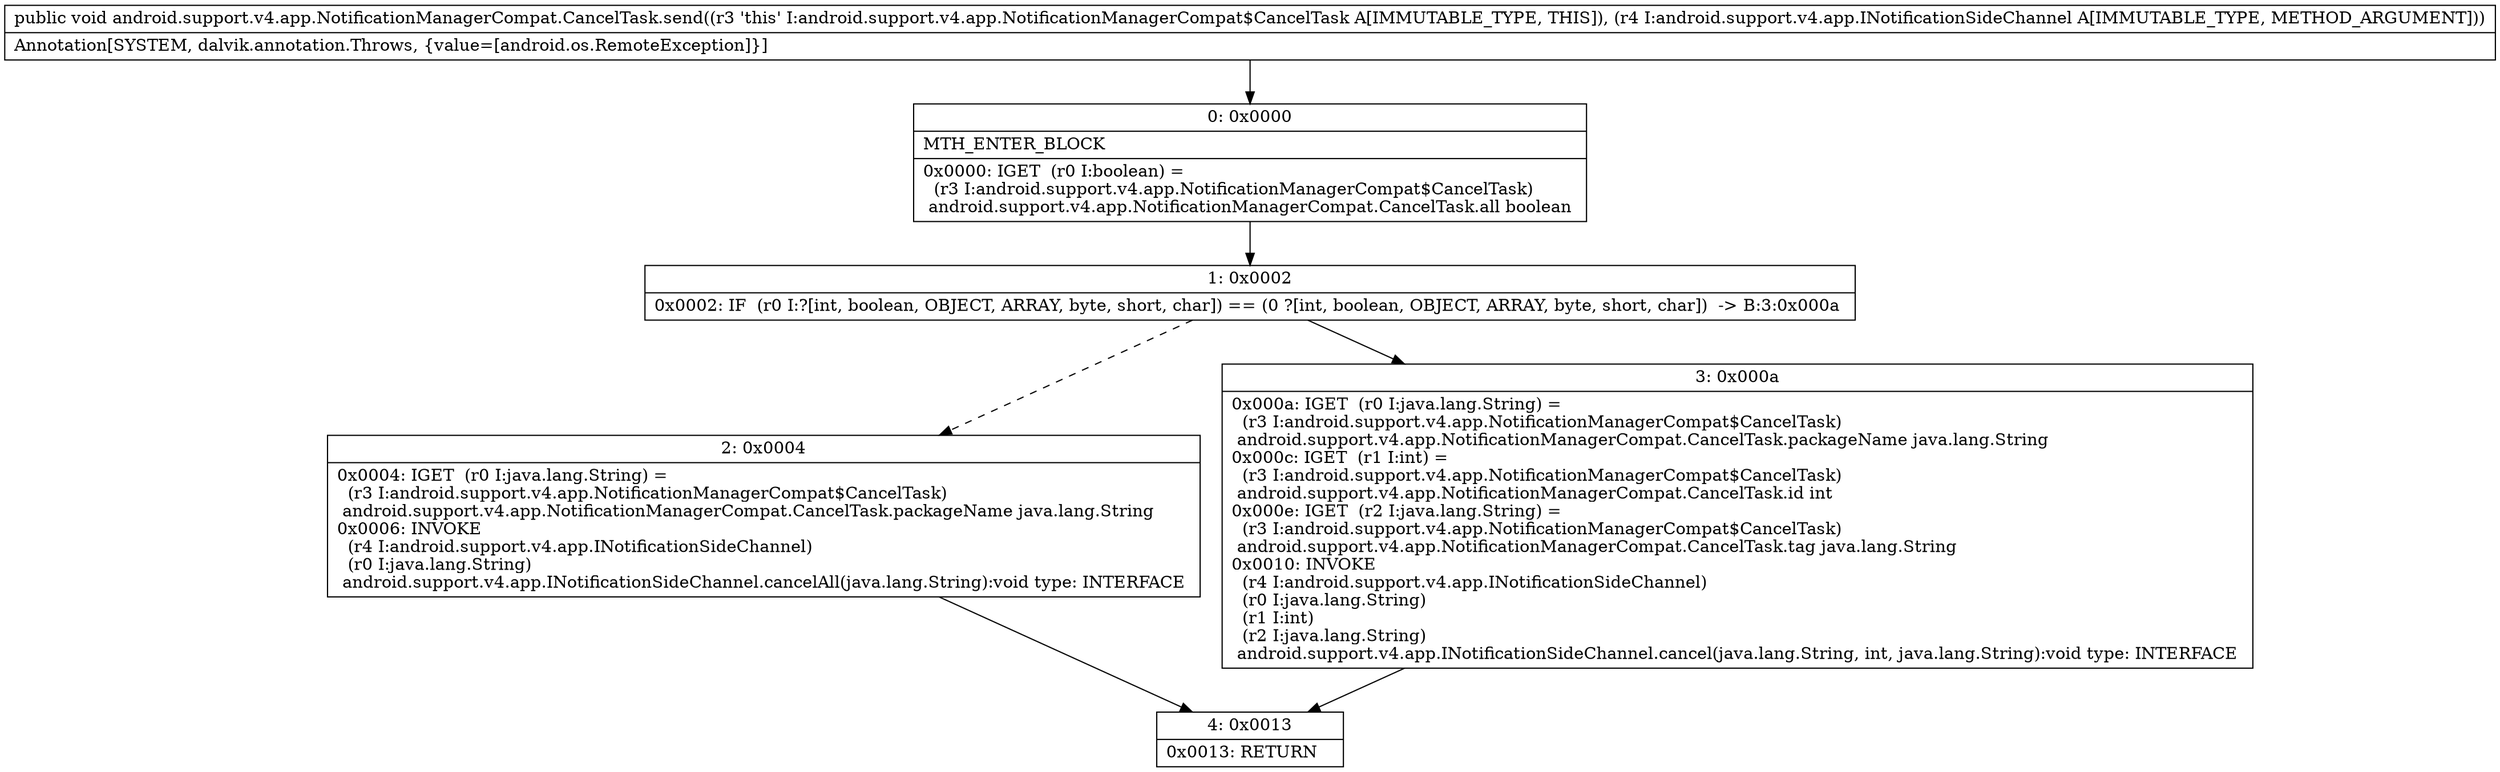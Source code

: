 digraph "CFG forandroid.support.v4.app.NotificationManagerCompat.CancelTask.send(Landroid\/support\/v4\/app\/INotificationSideChannel;)V" {
Node_0 [shape=record,label="{0\:\ 0x0000|MTH_ENTER_BLOCK\l|0x0000: IGET  (r0 I:boolean) = \l  (r3 I:android.support.v4.app.NotificationManagerCompat$CancelTask)\l android.support.v4.app.NotificationManagerCompat.CancelTask.all boolean \l}"];
Node_1 [shape=record,label="{1\:\ 0x0002|0x0002: IF  (r0 I:?[int, boolean, OBJECT, ARRAY, byte, short, char]) == (0 ?[int, boolean, OBJECT, ARRAY, byte, short, char])  \-\> B:3:0x000a \l}"];
Node_2 [shape=record,label="{2\:\ 0x0004|0x0004: IGET  (r0 I:java.lang.String) = \l  (r3 I:android.support.v4.app.NotificationManagerCompat$CancelTask)\l android.support.v4.app.NotificationManagerCompat.CancelTask.packageName java.lang.String \l0x0006: INVOKE  \l  (r4 I:android.support.v4.app.INotificationSideChannel)\l  (r0 I:java.lang.String)\l android.support.v4.app.INotificationSideChannel.cancelAll(java.lang.String):void type: INTERFACE \l}"];
Node_3 [shape=record,label="{3\:\ 0x000a|0x000a: IGET  (r0 I:java.lang.String) = \l  (r3 I:android.support.v4.app.NotificationManagerCompat$CancelTask)\l android.support.v4.app.NotificationManagerCompat.CancelTask.packageName java.lang.String \l0x000c: IGET  (r1 I:int) = \l  (r3 I:android.support.v4.app.NotificationManagerCompat$CancelTask)\l android.support.v4.app.NotificationManagerCompat.CancelTask.id int \l0x000e: IGET  (r2 I:java.lang.String) = \l  (r3 I:android.support.v4.app.NotificationManagerCompat$CancelTask)\l android.support.v4.app.NotificationManagerCompat.CancelTask.tag java.lang.String \l0x0010: INVOKE  \l  (r4 I:android.support.v4.app.INotificationSideChannel)\l  (r0 I:java.lang.String)\l  (r1 I:int)\l  (r2 I:java.lang.String)\l android.support.v4.app.INotificationSideChannel.cancel(java.lang.String, int, java.lang.String):void type: INTERFACE \l}"];
Node_4 [shape=record,label="{4\:\ 0x0013|0x0013: RETURN   \l}"];
MethodNode[shape=record,label="{public void android.support.v4.app.NotificationManagerCompat.CancelTask.send((r3 'this' I:android.support.v4.app.NotificationManagerCompat$CancelTask A[IMMUTABLE_TYPE, THIS]), (r4 I:android.support.v4.app.INotificationSideChannel A[IMMUTABLE_TYPE, METHOD_ARGUMENT]))  | Annotation[SYSTEM, dalvik.annotation.Throws, \{value=[android.os.RemoteException]\}]\l}"];
MethodNode -> Node_0;
Node_0 -> Node_1;
Node_1 -> Node_2[style=dashed];
Node_1 -> Node_3;
Node_2 -> Node_4;
Node_3 -> Node_4;
}

